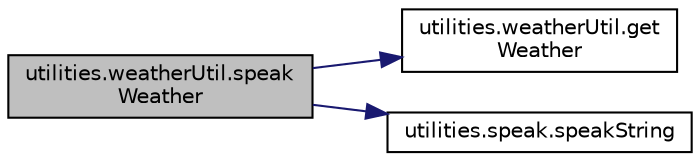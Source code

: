 digraph "utilities.weatherUtil.speakWeather"
{
  edge [fontname="Helvetica",fontsize="10",labelfontname="Helvetica",labelfontsize="10"];
  node [fontname="Helvetica",fontsize="10",shape=record];
  rankdir="LR";
  Node1 [label="utilities.weatherUtil.speak\lWeather",height=0.2,width=0.4,color="black", fillcolor="grey75", style="filled" fontcolor="black"];
  Node1 -> Node2 [color="midnightblue",fontsize="10",style="solid",fontname="Helvetica"];
  Node2 [label="utilities.weatherUtil.get\lWeather",height=0.2,width=0.4,color="black", fillcolor="white", style="filled",URL="$namespaceutilities_1_1weatherUtil.html#a06fb4e96792121373124d745333c7152"];
  Node1 -> Node3 [color="midnightblue",fontsize="10",style="solid",fontname="Helvetica"];
  Node3 [label="utilities.speak.speakString",height=0.2,width=0.4,color="black", fillcolor="white", style="filled",URL="$namespaceutilities_1_1speak.html#a042e05d1953189315627a8f01e828850"];
}

